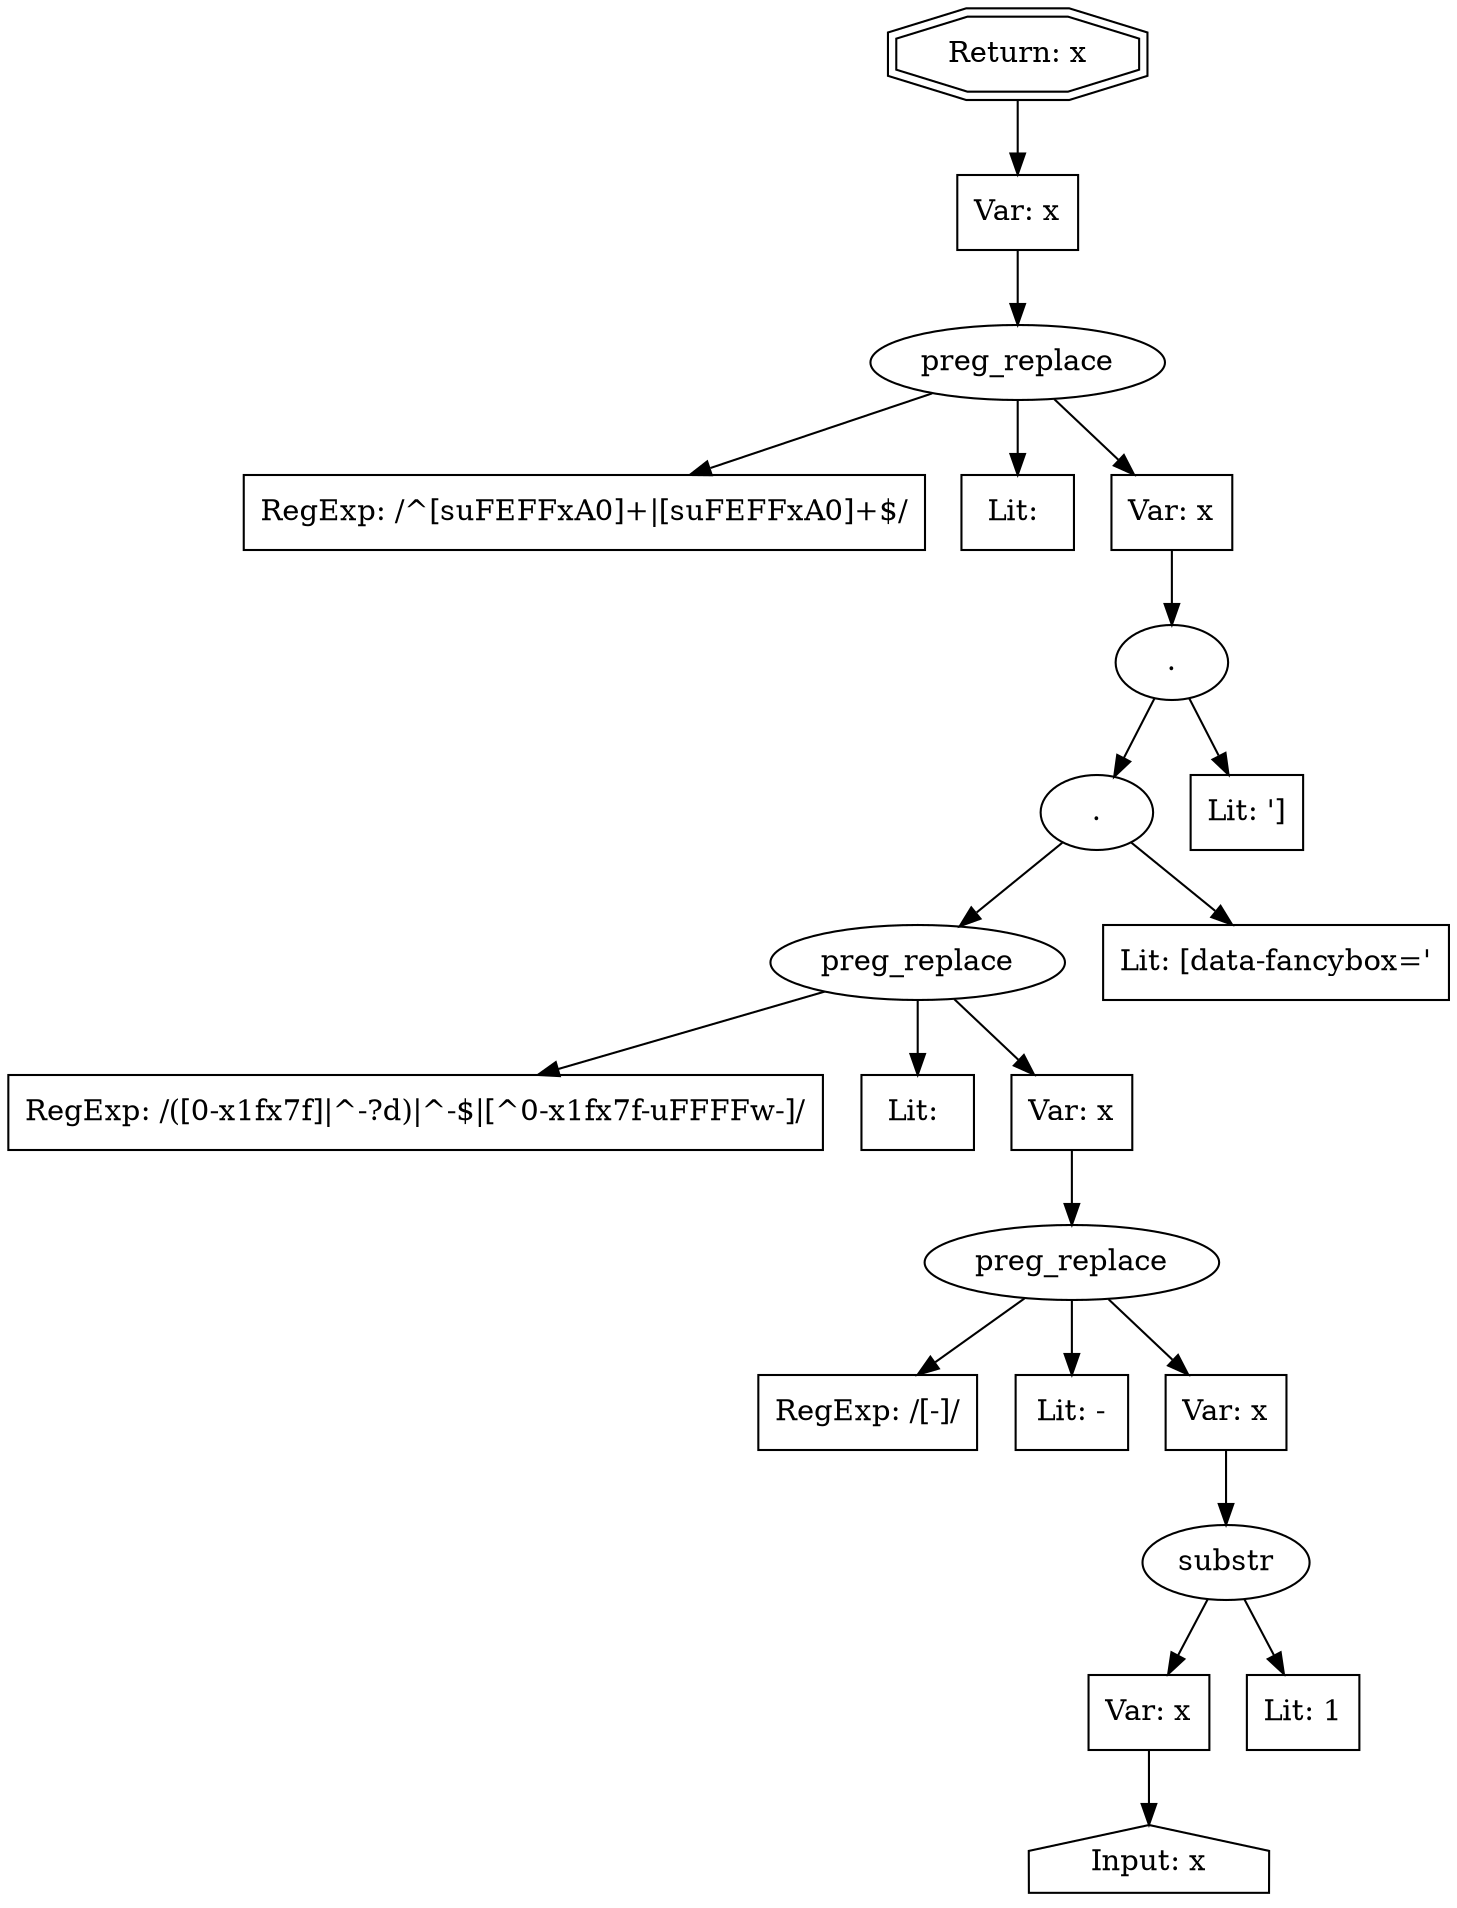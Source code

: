 // Finding: 872351e3-62d1-4424-ae1c-60761f4d572d
// Finding.url: https://www.example303.com/study/colleges_schools/engineering_and_computing/index.php##</iframe></style></script></object></embed></textarea><img src=x onerror=taintfoxLog('00ed260aba4e41e4b56a5aa0d1a230bf')><!--/*
// Finding.parentloc: https://www.example303.com/study/colleges_schools/engineering_and_computing/index.php##</iframe></style></script></object></embed></textarea><img src=x onerror=taintfoxLog('00ed260aba4e41e4b56a5aa0d1a230bf')><!--/*
// Finding.domain: www.example303.com
// Finding.base_domain: example303.com
// Finding.source: location.hash
// Finding.sink: innerHTML
// Sanitizer.score: 26
// Sanitizer.name: trim
// Sanitizer.location: https://example184.com/ajax/libs/jquery/3.1.1/jquery.min.js - trim:2:2945
// Finding.begin: 3
// Finding.end: 9
// Finding.original_uuid: fd7c0bf1-4ab0-4213-85f5-8bcde158f31e
// Finding.TwentyFiveMillionFlowsId: -1189747321
// Finding.script: https://example184.com/ajax/libs/jquery/3.1.1/jquery.min.js
// Finding.line: 3
// Exploit.uuid: 00ed260a-ba4e-41e4-b56a-5aa0d1a230bf
// Exploit.success: false
// Exploit.status: validated
// Exploit.method: C
// Exploit.type: html
// Exploit.token: text
// Exploit.content: :
// Exploit.quote_type: None
// Exploit.tag: None
// Exploit.break_out: #</iframe></style></script></object></embed></textarea><img src=x onerror=
// Exploit.break_in: ><!--/*
// Exploit.payload: #</iframe></style></script></object></embed></textarea><img src=x onerror=taintfoxLog(1)><!--/*
// Exploit.begin_taint_url: 0
// Exploit.end_taint_url: 6
// Exploit.replace_begin_url: 77
// Exploit.replace_end_url: 77
// Exploit.replace_begin_param: 475
// Exploit.replace_end_param: 475
// Issues.LargestEncodeAttrStringChain: 0
// Issues.LargestTextFragmentEncodeChainLength: 0
// Issues.HasApproximation: true
// Issues.HasMissingImplementation: false
// Issues.HasInfiniteRegexWithFunctionReplacer: true
// Issues.MergedSplitAndJoins: true
// Issues.HasUrlInRhsOfReplace: false
// Issues.HasUrlInLhsOfReplace: false
// Issues.HasCookieValueInLhsOfreplace: false
// Issues.HasCookieValueInRhsOfreplace: false
// Issues.HasCookieValueInMatchPattern: false
// Issues.HasCookieValueInExecPattern: false
// Issues.RemovedLRConcats: true
// Issues.RemovedReplaceArtifacts: false
// Issues.HasUrlInMatchPattern: false
// Issues.HasUrlInExecPattern: false
// Issues.RemovedNOPreplaces: false
// Issues.Known_sanitizer: false
// DepGraph.hash: 276139662
// DepGraph.sanitizer_hash: -244819388
// Merged split and join statements 
// Removed LR concats 
// Removed LR concats 
// Removed LR concats 
// Removed LR concats 
// Removed LR concats 
// Removed LR concats 
// Removed LR concats 
// Removed LR concats 
// Removed LR concats 
// Removed LR concats 
// Removed LR concats 
// Removed LR concats 
// Removed LR concats 
// Removed LR concats 
// Removed LR concats 
// Removed LR concats 
// Removed LR concats 
// Removed LR concats 
// Removed LR concats 
// Removed LR concats 
// Removed LR concats 
// Removed LR concats 
// Removed LR concats 
// Removed LR concats 
// Removed LR concats 
// Removed LR concats 
// Removed LR concats 
// Removed LR concats 
// Removed LR concats 
// Removed LR concats 
// Removed LR concats 
// Non Finite Regex with function on rhs:  replace(([\0-\x1f\x7f]|^-?\d)|^-$|[^\0-\x1f\x7f-\uFFFF\w-]/g: 1, s: 0, u: 0, m: 0, i: 0 [escapes(<: 1, >: 1, &: 1, ": 1, ': 1, `: 1, /: 1, \: 1, :: 1, =: 1, %: 1, *: 1,  : 1, ,: 1, -: 1, ;: 1, ^: 1, |: 1, (: 1, ): 1, [: 1, ]: 1, {: 1, }: 1), function_rhs: true], 'function(a,b){return b?"\0"===a?"\ufffd":a.slice(0,-1)+"\\"+a.charCodeAt(a.length-1).toString(16)+" ":"\\"+a}') - Left hand side has to be a range 
// Approximated Implementation for:  replace(([\0-\x1f\x7f]|^-?\d)|^-$|[^\0-\x1f\x7f-\uFFFF\w-]/g: 1, s: 0, u: 0, m: 0, i: 0 [escapes(<: 1, >: 1, &: 1, ": 1, ': 1, `: 1, /: 1, \: 1, :: 1, =: 1, %: 1, *: 1,  : 1, ,: 1, -: 1, ;: 1, ^: 1, |: 1, (: 1, ): 1, [: 1, ]: 1, {: 1, }: 1), function_rhs: true], 'function(a,b){return b?"\0"===a?"\ufffd":a.slice(0,-1)+"\\"+a.charCodeAt(a.length-1).toString(16)+" ":"\\"+a}') - Left hand side has to be a range 
digraph cfg {
n0 [shape=house, label="Input: x"];
n1 [shape=ellipse, label="substr"];
n2 [shape=box, label="Var: x"];
n3 [shape=box, label="Lit: 1"];
n4 [shape=ellipse, label="preg_replace"];
n5 [shape=box, label="RegExp: /[-]/"];
n6 [shape=box, label="Lit: -"];
n7 [shape=box, label="Var: x"];
n8 [shape=ellipse, label="preg_replace"];
n9 [shape=box, label="RegExp: /([\0-\x1f\x7f]|^-?\d)|^-$|[^\0-\x1f\x7f-\uFFFF\w-]/"];
n10 [shape=box, label="Lit: "];
n11 [shape=box, label="Var: x"];
n12 [shape=ellipse, label="."];
n13 [shape=box, label="Lit: [data-fancybox='"];
n14 [shape=ellipse, label="."];
n15 [shape=box, label="Lit: ']"];
n16 [shape=ellipse, label="preg_replace"];
n17 [shape=box, label="RegExp: /^[\s\uFEFF\xA0]+|[\s\uFEFF\xA0]+$/"];
n18 [shape=box, label="Lit: "];
n19 [shape=box, label="Var: x"];
n20 [shape=box, label="Var: x"];
n21 [shape=doubleoctagon, label="Return: x"];
n2 -> n0;
n1 -> n2;
n1 -> n3;
n7 -> n1;
n4 -> n5;
n4 -> n6;
n4 -> n7;
n11 -> n4;
n8 -> n9;
n8 -> n10;
n8 -> n11;
n12 -> n13;
n12 -> n8;
n14 -> n12;
n14 -> n15;
n19 -> n14;
n16 -> n17;
n16 -> n18;
n16 -> n19;
n20 -> n16;
n21 -> n20;
}